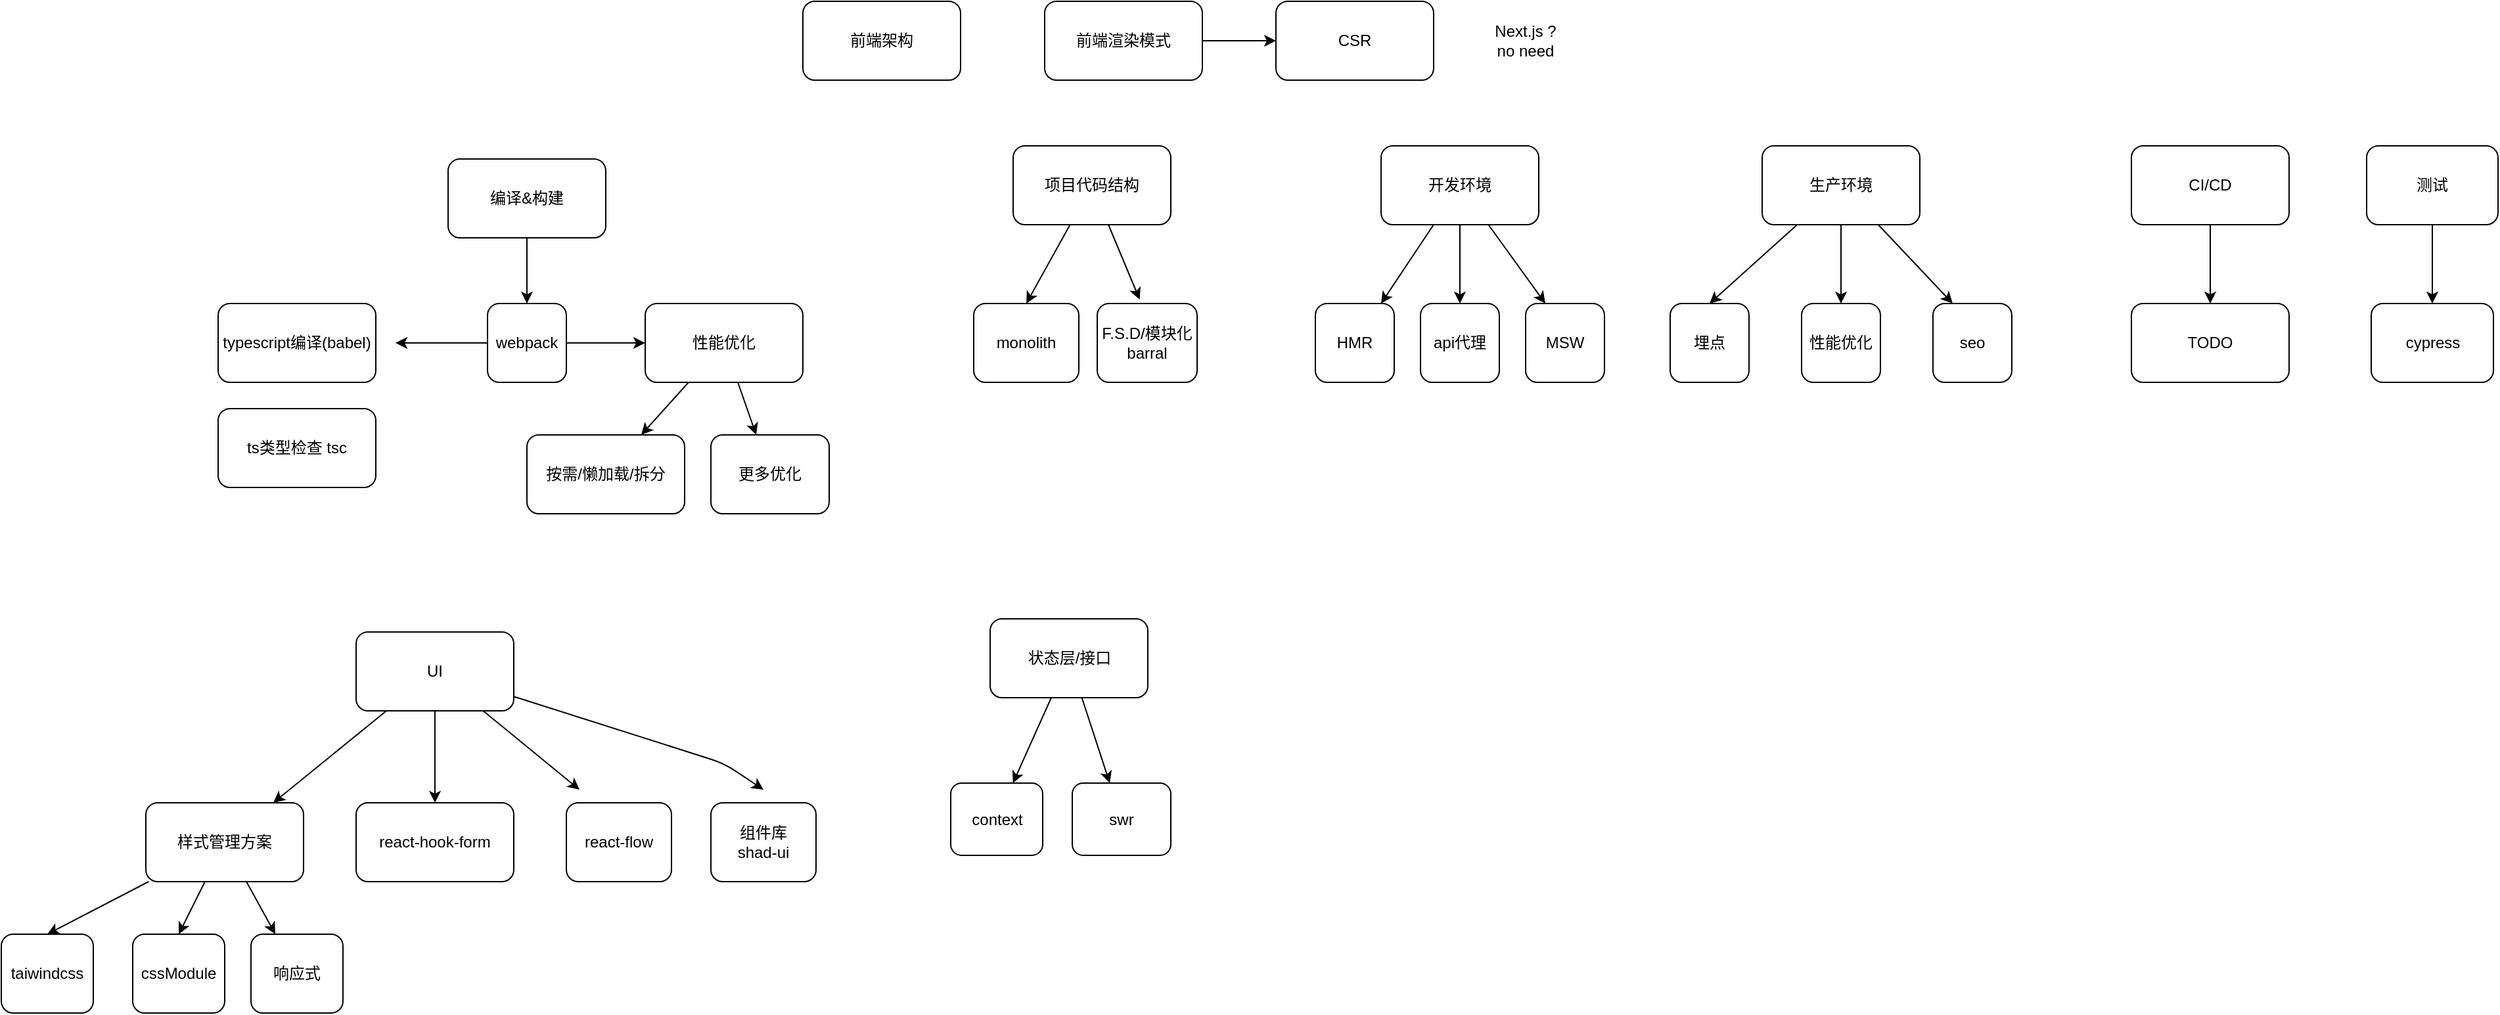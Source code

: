 <mxfile>
    <diagram id="WFr4rEW-dpzX_RZ8ggUj" name="Page-1">
        <mxGraphModel dx="2546" dy="1187" grid="1" gridSize="10" guides="1" tooltips="1" connect="1" arrows="1" fold="1" page="1" pageScale="1" pageWidth="827" pageHeight="1169" math="0" shadow="0">
            <root>
                <mxCell id="0"/>
                <mxCell id="1" parent="0"/>
                <mxCell id="2" value="前端架构" style="rounded=1;whiteSpace=wrap;html=1;" parent="1" vertex="1">
                    <mxGeometry x="110" y="30" width="120" height="60" as="geometry"/>
                </mxCell>
                <mxCell id="5" value="" style="edgeStyle=none;html=1;" parent="1" source="3" target="4" edge="1">
                    <mxGeometry relative="1" as="geometry"/>
                </mxCell>
                <mxCell id="3" value="前端渲染模式" style="rounded=1;whiteSpace=wrap;html=1;" parent="1" vertex="1">
                    <mxGeometry x="294" y="30" width="120" height="60" as="geometry"/>
                </mxCell>
                <mxCell id="4" value="CSR" style="whiteSpace=wrap;html=1;rounded=1;" parent="1" vertex="1">
                    <mxGeometry x="470" y="30" width="120" height="60" as="geometry"/>
                </mxCell>
                <mxCell id="10" style="edgeStyle=none;html=1;entryX=0.5;entryY=0;entryDx=0;entryDy=0;" parent="1" source="6" target="9" edge="1">
                    <mxGeometry relative="1" as="geometry"/>
                </mxCell>
                <mxCell id="6" value="编译&amp;amp;构建" style="rounded=1;whiteSpace=wrap;html=1;" parent="1" vertex="1">
                    <mxGeometry x="-160" y="150" width="120" height="60" as="geometry"/>
                </mxCell>
                <mxCell id="11" style="edgeStyle=none;html=1;" parent="1" source="9" edge="1">
                    <mxGeometry relative="1" as="geometry">
                        <mxPoint x="-200" y="290" as="targetPoint"/>
                    </mxGeometry>
                </mxCell>
                <mxCell id="61" value="" style="edgeStyle=none;html=1;" edge="1" parent="1" source="9" target="60">
                    <mxGeometry relative="1" as="geometry"/>
                </mxCell>
                <mxCell id="9" value="webpack" style="rounded=1;whiteSpace=wrap;html=1;" parent="1" vertex="1">
                    <mxGeometry x="-130" y="260" width="60" height="60" as="geometry"/>
                </mxCell>
                <mxCell id="12" value="typescript编译(babel)" style="rounded=1;whiteSpace=wrap;html=1;" parent="1" vertex="1">
                    <mxGeometry x="-335" y="260" width="120" height="60" as="geometry"/>
                </mxCell>
                <mxCell id="19" style="edgeStyle=none;html=1;entryX=0.5;entryY=0;entryDx=0;entryDy=0;" parent="1" source="13" target="15" edge="1">
                    <mxGeometry relative="1" as="geometry"/>
                </mxCell>
                <mxCell id="20" style="edgeStyle=none;html=1;entryX=0.5;entryY=0;entryDx=0;entryDy=0;" parent="1" source="13" target="16" edge="1">
                    <mxGeometry relative="1" as="geometry"/>
                </mxCell>
                <mxCell id="74" value="" style="edgeStyle=none;html=1;" edge="1" parent="1" source="13" target="73">
                    <mxGeometry relative="1" as="geometry"/>
                </mxCell>
                <mxCell id="13" value="样式管理方案" style="rounded=1;whiteSpace=wrap;html=1;" parent="1" vertex="1">
                    <mxGeometry x="-390" y="640" width="120" height="60" as="geometry"/>
                </mxCell>
                <mxCell id="15" value="taiwindcss" style="whiteSpace=wrap;html=1;rounded=1;" parent="1" vertex="1">
                    <mxGeometry x="-500" y="740" width="70" height="60" as="geometry"/>
                </mxCell>
                <mxCell id="16" value="cssModule" style="whiteSpace=wrap;html=1;rounded=1;" parent="1" vertex="1">
                    <mxGeometry x="-400" y="740" width="70" height="60" as="geometry"/>
                </mxCell>
                <mxCell id="24" style="edgeStyle=none;html=1;entryX=0.5;entryY=0;entryDx=0;entryDy=0;" edge="1" parent="1" source="21" target="22">
                    <mxGeometry relative="1" as="geometry"/>
                </mxCell>
                <mxCell id="25" style="edgeStyle=none;html=1;entryX=0.425;entryY=-0.05;entryDx=0;entryDy=0;entryPerimeter=0;" edge="1" parent="1" source="21" target="23">
                    <mxGeometry relative="1" as="geometry"/>
                </mxCell>
                <mxCell id="21" value="项目代码结构" style="rounded=1;whiteSpace=wrap;html=1;" parent="1" vertex="1">
                    <mxGeometry x="270" y="140" width="120" height="60" as="geometry"/>
                </mxCell>
                <mxCell id="22" value="monolith" style="rounded=1;whiteSpace=wrap;html=1;" parent="1" vertex="1">
                    <mxGeometry x="240" y="260" width="80" height="60" as="geometry"/>
                </mxCell>
                <mxCell id="23" value="F.S.D/模块化barral" style="rounded=1;whiteSpace=wrap;html=1;" parent="1" vertex="1">
                    <mxGeometry x="334" y="260" width="76" height="60" as="geometry"/>
                </mxCell>
                <mxCell id="30" style="edgeStyle=none;html=1;" edge="1" parent="1" source="26" target="27">
                    <mxGeometry relative="1" as="geometry"/>
                </mxCell>
                <mxCell id="31" style="edgeStyle=none;html=1;" edge="1" parent="1" source="26" target="28">
                    <mxGeometry relative="1" as="geometry"/>
                </mxCell>
                <mxCell id="32" style="edgeStyle=none;html=1;entryX=0.25;entryY=0;entryDx=0;entryDy=0;" edge="1" parent="1" source="26" target="29">
                    <mxGeometry relative="1" as="geometry"/>
                </mxCell>
                <mxCell id="26" value="开发环境" style="rounded=1;whiteSpace=wrap;html=1;" vertex="1" parent="1">
                    <mxGeometry x="550" y="140" width="120" height="60" as="geometry"/>
                </mxCell>
                <mxCell id="27" value="HMR" style="rounded=1;whiteSpace=wrap;html=1;" vertex="1" parent="1">
                    <mxGeometry x="500" y="260" width="60" height="60" as="geometry"/>
                </mxCell>
                <mxCell id="28" value="api代理" style="rounded=1;whiteSpace=wrap;html=1;" vertex="1" parent="1">
                    <mxGeometry x="580" y="260" width="60" height="60" as="geometry"/>
                </mxCell>
                <mxCell id="29" value="MSW" style="rounded=1;whiteSpace=wrap;html=1;" vertex="1" parent="1">
                    <mxGeometry x="660" y="260" width="60" height="60" as="geometry"/>
                </mxCell>
                <mxCell id="35" value="" style="edgeStyle=none;html=1;" edge="1" parent="1" source="33" target="34">
                    <mxGeometry relative="1" as="geometry"/>
                </mxCell>
                <mxCell id="33" value="测试" style="rounded=1;whiteSpace=wrap;html=1;" vertex="1" parent="1">
                    <mxGeometry x="1300" y="140" width="100" height="60" as="geometry"/>
                </mxCell>
                <mxCell id="34" value="cypress" style="rounded=1;whiteSpace=wrap;html=1;" vertex="1" parent="1">
                    <mxGeometry x="1303.5" y="260" width="93" height="60" as="geometry"/>
                </mxCell>
                <mxCell id="37" style="edgeStyle=none;html=1;entryX=0.5;entryY=0;entryDx=0;entryDy=0;" edge="1" parent="1" source="36" target="38">
                    <mxGeometry relative="1" as="geometry">
                        <mxPoint x="860" y="270" as="targetPoint"/>
                    </mxGeometry>
                </mxCell>
                <mxCell id="42" value="" style="edgeStyle=none;html=1;entryX=0.25;entryY=0;entryDx=0;entryDy=0;" edge="1" parent="1" source="36" target="41">
                    <mxGeometry relative="1" as="geometry"/>
                </mxCell>
                <mxCell id="43" value="" style="edgeStyle=none;html=1;" edge="1" parent="1" source="36" target="40">
                    <mxGeometry relative="1" as="geometry"/>
                </mxCell>
                <mxCell id="36" value="生产环境" style="rounded=1;whiteSpace=wrap;html=1;" vertex="1" parent="1">
                    <mxGeometry x="840" y="140" width="120" height="60" as="geometry"/>
                </mxCell>
                <mxCell id="38" value="埋点" style="rounded=1;whiteSpace=wrap;html=1;" vertex="1" parent="1">
                    <mxGeometry x="770" y="260" width="60" height="60" as="geometry"/>
                </mxCell>
                <mxCell id="40" value="性能优化" style="rounded=1;whiteSpace=wrap;html=1;" vertex="1" parent="1">
                    <mxGeometry x="870" y="260" width="60" height="60" as="geometry"/>
                </mxCell>
                <mxCell id="41" value="seo" style="rounded=1;whiteSpace=wrap;html=1;" vertex="1" parent="1">
                    <mxGeometry x="970" y="260" width="60" height="60" as="geometry"/>
                </mxCell>
                <mxCell id="46" value="" style="edgeStyle=none;html=1;" edge="1" parent="1" source="44" target="45">
                    <mxGeometry relative="1" as="geometry"/>
                </mxCell>
                <mxCell id="44" value="CI/CD" style="rounded=1;whiteSpace=wrap;html=1;" vertex="1" parent="1">
                    <mxGeometry x="1121" y="140" width="120" height="60" as="geometry"/>
                </mxCell>
                <mxCell id="45" value="TODO" style="whiteSpace=wrap;html=1;rounded=1;" vertex="1" parent="1">
                    <mxGeometry x="1121" y="260" width="120" height="60" as="geometry"/>
                </mxCell>
                <mxCell id="48" style="edgeStyle=none;html=1;" edge="1" parent="1" source="47" target="13">
                    <mxGeometry relative="1" as="geometry"/>
                </mxCell>
                <mxCell id="52" style="edgeStyle=none;html=1;" edge="1" parent="1" source="47">
                    <mxGeometry relative="1" as="geometry">
                        <mxPoint x="-60" y="630" as="targetPoint"/>
                    </mxGeometry>
                </mxCell>
                <mxCell id="53" value="" style="edgeStyle=none;html=1;" edge="1" parent="1" source="47">
                    <mxGeometry relative="1" as="geometry">
                        <mxPoint x="80" y="630" as="targetPoint"/>
                        <Array as="points">
                            <mxPoint x="50" y="610"/>
                        </Array>
                    </mxGeometry>
                </mxCell>
                <mxCell id="54" value="" style="edgeStyle=none;html=1;" edge="1" parent="1" source="47" target="49">
                    <mxGeometry relative="1" as="geometry"/>
                </mxCell>
                <mxCell id="47" value="UI" style="rounded=1;whiteSpace=wrap;html=1;" vertex="1" parent="1">
                    <mxGeometry x="-230" y="510" width="120" height="60" as="geometry"/>
                </mxCell>
                <mxCell id="49" value="react-hook-form" style="rounded=1;whiteSpace=wrap;html=1;" vertex="1" parent="1">
                    <mxGeometry x="-230" y="640" width="120" height="60" as="geometry"/>
                </mxCell>
                <mxCell id="50" value="react-flow" style="rounded=1;whiteSpace=wrap;html=1;" vertex="1" parent="1">
                    <mxGeometry x="-70" y="640" width="80" height="60" as="geometry"/>
                </mxCell>
                <mxCell id="51" value="组件库&lt;br&gt;shad-ui" style="rounded=1;whiteSpace=wrap;html=1;" vertex="1" parent="1">
                    <mxGeometry x="40" y="640" width="80" height="60" as="geometry"/>
                </mxCell>
                <mxCell id="57" value="" style="edgeStyle=none;html=1;" edge="1" parent="1" source="55" target="56">
                    <mxGeometry relative="1" as="geometry"/>
                </mxCell>
                <mxCell id="59" value="" style="edgeStyle=none;html=1;" edge="1" parent="1" source="55" target="58">
                    <mxGeometry relative="1" as="geometry"/>
                </mxCell>
                <mxCell id="55" value="状态层/接口" style="rounded=1;whiteSpace=wrap;html=1;" vertex="1" parent="1">
                    <mxGeometry x="252.5" y="500" width="120" height="60" as="geometry"/>
                </mxCell>
                <mxCell id="56" value="context" style="whiteSpace=wrap;html=1;rounded=1;" vertex="1" parent="1">
                    <mxGeometry x="222.5" y="625" width="70" height="55" as="geometry"/>
                </mxCell>
                <mxCell id="58" value="swr" style="whiteSpace=wrap;html=1;rounded=1;" vertex="1" parent="1">
                    <mxGeometry x="315" y="625" width="75" height="55" as="geometry"/>
                </mxCell>
                <mxCell id="63" value="" style="edgeStyle=none;html=1;" edge="1" parent="1" source="60" target="62">
                    <mxGeometry relative="1" as="geometry"/>
                </mxCell>
                <mxCell id="67" value="" style="edgeStyle=none;html=1;" edge="1" parent="1" source="60" target="66">
                    <mxGeometry relative="1" as="geometry"/>
                </mxCell>
                <mxCell id="60" value="性能优化" style="whiteSpace=wrap;html=1;rounded=1;" vertex="1" parent="1">
                    <mxGeometry x="-10" y="260" width="120" height="60" as="geometry"/>
                </mxCell>
                <mxCell id="62" value="按需/懒加载/拆分" style="whiteSpace=wrap;html=1;rounded=1;" vertex="1" parent="1">
                    <mxGeometry x="-100" y="360" width="120" height="60" as="geometry"/>
                </mxCell>
                <mxCell id="66" value="更多优化" style="whiteSpace=wrap;html=1;rounded=1;" vertex="1" parent="1">
                    <mxGeometry x="40" y="360" width="90" height="60" as="geometry"/>
                </mxCell>
                <mxCell id="69" value="Next.js ? no need" style="text;html=1;strokeColor=none;fillColor=none;align=center;verticalAlign=middle;whiteSpace=wrap;rounded=0;" vertex="1" parent="1">
                    <mxGeometry x="630" y="45" width="60" height="30" as="geometry"/>
                </mxCell>
                <mxCell id="73" value="响应式" style="whiteSpace=wrap;html=1;rounded=1;" vertex="1" parent="1">
                    <mxGeometry x="-310" y="740" width="70" height="60" as="geometry"/>
                </mxCell>
                <mxCell id="75" value="ts类型检查 tsc" style="rounded=1;whiteSpace=wrap;html=1;" vertex="1" parent="1">
                    <mxGeometry x="-335" y="340" width="120" height="60" as="geometry"/>
                </mxCell>
            </root>
        </mxGraphModel>
    </diagram>
</mxfile>